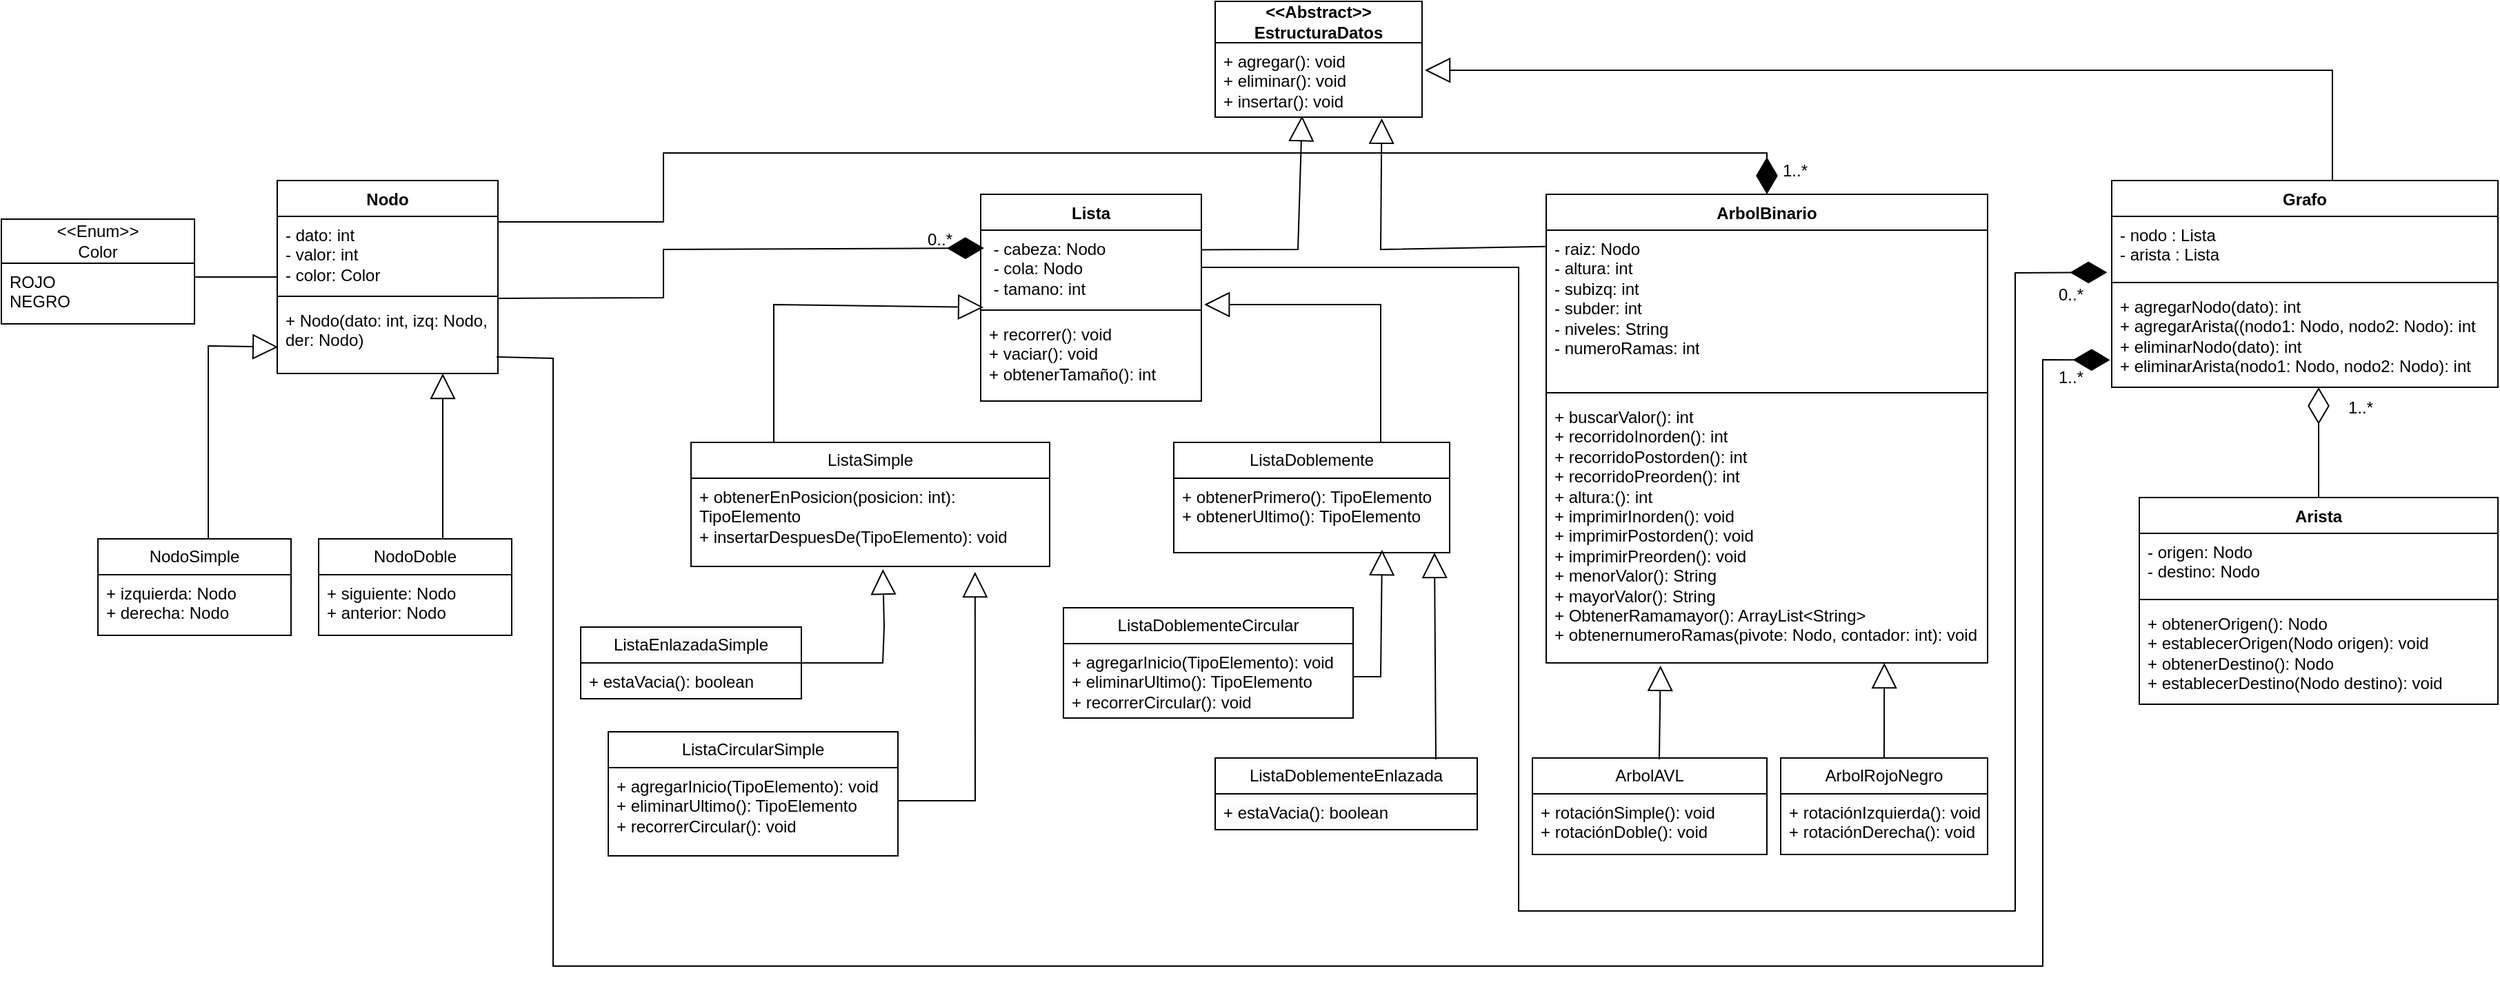 <mxfile version="24.7.6">
  <diagram name="Página-1" id="nzp0maNSKLGFj3mLDbAg">
    <mxGraphModel dx="1006" dy="409" grid="1" gridSize="10" guides="1" tooltips="1" connect="1" arrows="1" fold="1" page="1" pageScale="1" pageWidth="3300" pageHeight="2339" math="0" shadow="0">
      <root>
        <mxCell id="0" />
        <mxCell id="1" parent="0" />
        <mxCell id="IBeA-qBod7ERNYGKycNB-1" value="&lt;div&gt;&lt;span lang=&quot;es&quot; class=&quot;BxUVEf ILfuVd&quot;&gt;&lt;span class=&quot;hgKElc&quot;&gt;&lt;b&gt;&amp;lt;&lt;/b&gt;&lt;/span&gt;&lt;/span&gt;&lt;span lang=&quot;es&quot; class=&quot;BxUVEf ILfuVd&quot;&gt;&lt;span class=&quot;hgKElc&quot;&gt;&lt;b&gt;&amp;lt;Abstract&lt;/b&gt;&lt;/span&gt;&lt;/span&gt;&lt;span lang=&quot;es&quot; class=&quot;BxUVEf ILfuVd&quot;&gt;&lt;span class=&quot;hgKElc&quot;&gt;&lt;b&gt;&amp;gt;&lt;/b&gt;&lt;/span&gt;&lt;/span&gt;&lt;span lang=&quot;es&quot; class=&quot;BxUVEf ILfuVd&quot;&gt;&lt;span class=&quot;hgKElc&quot;&gt;&lt;b&gt;&amp;gt;&lt;/b&gt;&lt;/span&gt;&lt;/span&gt;&lt;/div&gt;&lt;div&gt;&lt;b&gt;EstructuraDatos&lt;/b&gt;&lt;/div&gt;" style="swimlane;fontStyle=0;childLayout=stackLayout;horizontal=1;startSize=30;fillColor=none;horizontalStack=0;resizeParent=1;resizeParentMax=0;resizeLast=0;collapsible=1;marginBottom=0;whiteSpace=wrap;html=1;" parent="1" vertex="1">
          <mxGeometry x="1200" y="20" width="150" height="84" as="geometry" />
        </mxCell>
        <mxCell id="IBeA-qBod7ERNYGKycNB-4" value="+ agregar(): void&lt;br&gt;+ eliminar(): void&lt;br&gt;+ insertar(): void" style="text;strokeColor=none;fillColor=none;align=left;verticalAlign=top;spacingLeft=4;spacingRight=4;overflow=hidden;rotatable=0;points=[[0,0.5],[1,0.5]];portConstraint=eastwest;whiteSpace=wrap;html=1;" parent="IBeA-qBod7ERNYGKycNB-1" vertex="1">
          <mxGeometry y="30" width="150" height="54" as="geometry" />
        </mxCell>
        <mxCell id="IBeA-qBod7ERNYGKycNB-6" value="ArbolBinario" style="swimlane;fontStyle=1;align=center;verticalAlign=top;childLayout=stackLayout;horizontal=1;startSize=26;horizontalStack=0;resizeParent=1;resizeParentMax=0;resizeLast=0;collapsible=1;marginBottom=0;whiteSpace=wrap;html=1;" parent="1" vertex="1">
          <mxGeometry x="1440" y="160" width="320" height="340" as="geometry" />
        </mxCell>
        <mxCell id="IBeA-qBod7ERNYGKycNB-7" value="- raiz: Nodo&lt;br&gt;- altura: int&lt;br&gt;- subizq: int&lt;br&gt;- subder: int&lt;br&gt;- niveles: String&lt;br&gt;- numeroRamas: int" style="text;strokeColor=none;fillColor=none;align=left;verticalAlign=top;spacingLeft=4;spacingRight=4;overflow=hidden;rotatable=0;points=[[0,0.5],[1,0.5]];portConstraint=eastwest;whiteSpace=wrap;html=1;" parent="IBeA-qBod7ERNYGKycNB-6" vertex="1">
          <mxGeometry y="26" width="320" height="114" as="geometry" />
        </mxCell>
        <mxCell id="IBeA-qBod7ERNYGKycNB-8" value="" style="line;strokeWidth=1;fillColor=none;align=left;verticalAlign=middle;spacingTop=-1;spacingLeft=3;spacingRight=3;rotatable=0;labelPosition=right;points=[];portConstraint=eastwest;strokeColor=inherit;" parent="IBeA-qBod7ERNYGKycNB-6" vertex="1">
          <mxGeometry y="140" width="320" height="8" as="geometry" />
        </mxCell>
        <mxCell id="IBeA-qBod7ERNYGKycNB-9" value="+ buscarValor(): int&lt;br&gt;+ recorridoInorden(): int&lt;br&gt;+ recorridoPostorden(): int&lt;br&gt;+ recorridoPreorden(): int&lt;br&gt;+ altura:(): int&lt;br&gt;+ imprimirInorden(): void&lt;br&gt;+ imprimirPostorden(): void&lt;br&gt;+ imprimirPreorden(): void&lt;br&gt;&lt;div&gt;+ menorValor(): String&lt;br&gt;+ mayorValor(): String&lt;br&gt;+ ObtenerRamamayor(): ArrayList&amp;lt;String&amp;gt;&lt;br&gt;+ obtenernumeroRamas(pivote: Nodo, contador: int): void&lt;br&gt;&lt;br&gt;&lt;/div&gt;" style="text;strokeColor=none;fillColor=none;align=left;verticalAlign=top;spacingLeft=4;spacingRight=4;overflow=hidden;rotatable=0;points=[[0,0.5],[1,0.5]];portConstraint=eastwest;whiteSpace=wrap;html=1;" parent="IBeA-qBod7ERNYGKycNB-6" vertex="1">
          <mxGeometry y="148" width="320" height="192" as="geometry" />
        </mxCell>
        <mxCell id="IBeA-qBod7ERNYGKycNB-10" value="Lista" style="swimlane;fontStyle=1;align=center;verticalAlign=top;childLayout=stackLayout;horizontal=1;startSize=26;horizontalStack=0;resizeParent=1;resizeParentMax=0;resizeLast=0;collapsible=1;marginBottom=0;whiteSpace=wrap;html=1;" parent="1" vertex="1">
          <mxGeometry x="1030" y="160" width="160" height="150" as="geometry" />
        </mxCell>
        <mxCell id="IBeA-qBod7ERNYGKycNB-11" value="&amp;nbsp;- cabeza: Nodo&lt;br&gt;&lt;div&gt;&amp;nbsp;- cola: Nodo&amp;nbsp;&lt;/div&gt;&lt;div&gt;&amp;nbsp;- tamano: int&amp;nbsp; &lt;/div&gt;" style="text;strokeColor=none;fillColor=none;align=left;verticalAlign=top;spacingLeft=4;spacingRight=4;overflow=hidden;rotatable=0;points=[[0,0.5],[1,0.5]];portConstraint=eastwest;whiteSpace=wrap;html=1;" parent="IBeA-qBod7ERNYGKycNB-10" vertex="1">
          <mxGeometry y="26" width="160" height="54" as="geometry" />
        </mxCell>
        <mxCell id="IBeA-qBod7ERNYGKycNB-12" value="" style="line;strokeWidth=1;fillColor=none;align=left;verticalAlign=middle;spacingTop=-1;spacingLeft=3;spacingRight=3;rotatable=0;labelPosition=right;points=[];portConstraint=eastwest;strokeColor=inherit;" parent="IBeA-qBod7ERNYGKycNB-10" vertex="1">
          <mxGeometry y="80" width="160" height="8" as="geometry" />
        </mxCell>
        <mxCell id="IBeA-qBod7ERNYGKycNB-13" value="+ recorrer(): void&lt;br&gt;+ vaciar(): void&lt;br&gt;+ obtenerTamaño(): int" style="text;strokeColor=none;fillColor=none;align=left;verticalAlign=top;spacingLeft=4;spacingRight=4;overflow=hidden;rotatable=0;points=[[0,0.5],[1,0.5]];portConstraint=eastwest;whiteSpace=wrap;html=1;" parent="IBeA-qBod7ERNYGKycNB-10" vertex="1">
          <mxGeometry y="88" width="160" height="62" as="geometry" />
        </mxCell>
        <mxCell id="IBeA-qBod7ERNYGKycNB-27" value="ListaDoblemente" style="swimlane;fontStyle=0;childLayout=stackLayout;horizontal=1;startSize=26;fillColor=none;horizontalStack=0;resizeParent=1;resizeParentMax=0;resizeLast=0;collapsible=1;marginBottom=0;whiteSpace=wrap;html=1;" parent="1" vertex="1">
          <mxGeometry x="1170" y="340" width="200" height="80" as="geometry" />
        </mxCell>
        <mxCell id="IBeA-qBod7ERNYGKycNB-30" value="+ obtenerPrimero(): TipoElemento&lt;br&gt;+ obtenerUltimo(): TipoElemento" style="text;strokeColor=none;fillColor=none;align=left;verticalAlign=top;spacingLeft=4;spacingRight=4;overflow=hidden;rotatable=0;points=[[0,0.5],[1,0.5]];portConstraint=eastwest;whiteSpace=wrap;html=1;" parent="IBeA-qBod7ERNYGKycNB-27" vertex="1">
          <mxGeometry y="26" width="200" height="54" as="geometry" />
        </mxCell>
        <mxCell id="IBeA-qBod7ERNYGKycNB-31" value="ListaSimple" style="swimlane;fontStyle=0;childLayout=stackLayout;horizontal=1;startSize=26;fillColor=none;horizontalStack=0;resizeParent=1;resizeParentMax=0;resizeLast=0;collapsible=1;marginBottom=0;whiteSpace=wrap;html=1;" parent="1" vertex="1">
          <mxGeometry x="820" y="340" width="260" height="90" as="geometry" />
        </mxCell>
        <mxCell id="IBeA-qBod7ERNYGKycNB-34" value="+ obtenerEnPosicion(posicion: int): TipoElemento&lt;br&gt;+ insertarDespuesDe(TipoElemento): void&amp;nbsp;&amp;nbsp; " style="text;strokeColor=none;fillColor=none;align=left;verticalAlign=top;spacingLeft=4;spacingRight=4;overflow=hidden;rotatable=0;points=[[0,0.5],[1,0.5]];portConstraint=eastwest;whiteSpace=wrap;html=1;" parent="IBeA-qBod7ERNYGKycNB-31" vertex="1">
          <mxGeometry y="26" width="260" height="64" as="geometry" />
        </mxCell>
        <mxCell id="IBeA-qBod7ERNYGKycNB-55" value="ListaDoblementeEnlazada" style="swimlane;fontStyle=0;childLayout=stackLayout;horizontal=1;startSize=26;fillColor=none;horizontalStack=0;resizeParent=1;resizeParentMax=0;resizeLast=0;collapsible=1;marginBottom=0;whiteSpace=wrap;html=1;" parent="1" vertex="1">
          <mxGeometry x="1200" y="569" width="190" height="52" as="geometry" />
        </mxCell>
        <mxCell id="IBeA-qBod7ERNYGKycNB-58" value="&lt;span style=&quot;color: rgb(0, 0, 0); font-family: Helvetica; font-size: 12px; font-style: normal; font-variant-ligatures: normal; font-variant-caps: normal; font-weight: 400; letter-spacing: normal; orphans: 2; text-align: left; text-indent: 0px; text-transform: none; widows: 2; word-spacing: 0px; -webkit-text-stroke-width: 0px; white-space: nowrap; background-color: rgb(251, 251, 251); text-decoration-thickness: initial; text-decoration-style: initial; text-decoration-color: initial; display: inline !important; float: none;&quot;&gt;+ estaVacia(): boolean&lt;/span&gt;" style="text;strokeColor=none;fillColor=none;align=left;verticalAlign=top;spacingLeft=4;spacingRight=4;overflow=hidden;rotatable=0;points=[[0,0.5],[1,0.5]];portConstraint=eastwest;whiteSpace=wrap;html=1;" parent="IBeA-qBod7ERNYGKycNB-55" vertex="1">
          <mxGeometry y="26" width="190" height="26" as="geometry" />
        </mxCell>
        <mxCell id="IBeA-qBod7ERNYGKycNB-59" value="&lt;span style=&quot;color: rgb(0, 0, 0); font-family: Helvetica; font-size: 12px; font-style: normal; font-variant-ligatures: normal; font-variant-caps: normal; letter-spacing: normal; text-align: center; text-indent: 0px; text-transform: none; word-spacing: 0px; -webkit-text-stroke-width: 0px; white-space: nowrap; background-color: rgb(251, 251, 251); text-decoration-thickness: initial; text-decoration-style: initial; text-decoration-color: initial; display: inline !important; float: none;&quot;&gt;ListaEnlazadaSimple&lt;/span&gt;" style="swimlane;fontStyle=0;childLayout=stackLayout;horizontal=1;startSize=26;fillColor=none;horizontalStack=0;resizeParent=1;resizeParentMax=0;resizeLast=0;collapsible=1;marginBottom=0;whiteSpace=wrap;html=1;" parent="1" vertex="1">
          <mxGeometry x="740" y="474" width="160" height="52" as="geometry" />
        </mxCell>
        <mxCell id="IBeA-qBod7ERNYGKycNB-62" value="+ estaVacia(): boolean&amp;nbsp;&amp;nbsp; " style="text;strokeColor=none;fillColor=none;align=left;verticalAlign=top;spacingLeft=4;spacingRight=4;overflow=hidden;rotatable=0;points=[[0,0.5],[1,0.5]];portConstraint=eastwest;whiteSpace=wrap;html=1;" parent="IBeA-qBod7ERNYGKycNB-59" vertex="1">
          <mxGeometry y="26" width="160" height="26" as="geometry" />
        </mxCell>
        <mxCell id="IBeA-qBod7ERNYGKycNB-63" value="ListaCircularSimple" style="swimlane;fontStyle=0;childLayout=stackLayout;horizontal=1;startSize=26;fillColor=none;horizontalStack=0;resizeParent=1;resizeParentMax=0;resizeLast=0;collapsible=1;marginBottom=0;whiteSpace=wrap;html=1;" parent="1" vertex="1">
          <mxGeometry x="760" y="550" width="210" height="90" as="geometry" />
        </mxCell>
        <mxCell id="IBeA-qBod7ERNYGKycNB-66" value="+ agregarInicio(TipoElemento): void &lt;br&gt;+ eliminarUltimo(): TipoElemento &lt;br&gt;+ recorrerCircular(): void&amp;nbsp; " style="text;strokeColor=none;fillColor=none;align=left;verticalAlign=top;spacingLeft=4;spacingRight=4;overflow=hidden;rotatable=0;points=[[0,0.5],[1,0.5]];portConstraint=eastwest;whiteSpace=wrap;html=1;" parent="IBeA-qBod7ERNYGKycNB-63" vertex="1">
          <mxGeometry y="26" width="210" height="64" as="geometry" />
        </mxCell>
        <mxCell id="IBeA-qBod7ERNYGKycNB-67" value="ListaDoblementeCircular" style="swimlane;fontStyle=0;childLayout=stackLayout;horizontal=1;startSize=26;fillColor=none;horizontalStack=0;resizeParent=1;resizeParentMax=0;resizeLast=0;collapsible=1;marginBottom=0;whiteSpace=wrap;html=1;" parent="1" vertex="1">
          <mxGeometry x="1090" y="460" width="210" height="80" as="geometry" />
        </mxCell>
        <mxCell id="IBeA-qBod7ERNYGKycNB-70" value="&lt;span style=&quot;color: rgb(0, 0, 0); font-family: Helvetica; font-size: 12px; font-style: normal; font-variant-ligatures: normal; font-variant-caps: normal; font-weight: 400; letter-spacing: normal; orphans: 2; text-align: left; text-indent: 0px; text-transform: none; widows: 2; word-spacing: 0px; -webkit-text-stroke-width: 0px; white-space: nowrap; background-color: rgb(251, 251, 251); text-decoration-thickness: initial; text-decoration-style: initial; text-decoration-color: initial; display: inline !important; float: none;&quot;&gt;&lt;/span&gt;+ agregarInicio(TipoElemento): void &lt;br&gt;+ eliminarUltimo(): TipoElemento &lt;br&gt;+ recorrerCircular(): void&amp;nbsp;&amp;nbsp; " style="text;strokeColor=none;fillColor=none;align=left;verticalAlign=top;spacingLeft=4;spacingRight=4;overflow=hidden;rotatable=0;points=[[0,0.5],[1,0.5]];portConstraint=eastwest;whiteSpace=wrap;html=1;" parent="IBeA-qBod7ERNYGKycNB-67" vertex="1">
          <mxGeometry y="26" width="210" height="54" as="geometry" />
        </mxCell>
        <mxCell id="IBeA-qBod7ERNYGKycNB-71" value="" style="endArrow=block;endSize=16;endFill=0;html=1;rounded=0;exitX=1;exitY=0.5;exitDx=0;exitDy=0;entryX=0.535;entryY=1.031;entryDx=0;entryDy=0;entryPerimeter=0;" parent="1" source="IBeA-qBod7ERNYGKycNB-59" target="IBeA-qBod7ERNYGKycNB-34" edge="1">
          <mxGeometry width="160" relative="1" as="geometry">
            <mxPoint x="1060" y="500" as="sourcePoint" />
            <mxPoint x="1220" y="500" as="targetPoint" />
            <Array as="points">
              <mxPoint x="959" y="500" />
              <mxPoint x="960" y="474" />
            </Array>
          </mxGeometry>
        </mxCell>
        <mxCell id="IBeA-qBod7ERNYGKycNB-72" value="" style="endArrow=block;endSize=16;endFill=0;html=1;rounded=0;entryX=0.792;entryY=1.063;entryDx=0;entryDy=0;entryPerimeter=0;exitX=1;exitY=0.375;exitDx=0;exitDy=0;exitPerimeter=0;" parent="1" target="IBeA-qBod7ERNYGKycNB-34" edge="1" source="IBeA-qBod7ERNYGKycNB-66">
          <mxGeometry width="160" relative="1" as="geometry">
            <mxPoint x="970" y="595" as="sourcePoint" />
            <mxPoint x="1220" y="500" as="targetPoint" />
            <Array as="points">
              <mxPoint x="1026" y="600" />
            </Array>
          </mxGeometry>
        </mxCell>
        <mxCell id="IBeA-qBod7ERNYGKycNB-74" value="" style="endArrow=block;endSize=16;endFill=0;html=1;rounded=0;entryX=0.755;entryY=0.963;entryDx=0;entryDy=0;entryPerimeter=0;" parent="1" target="IBeA-qBod7ERNYGKycNB-30" edge="1">
          <mxGeometry width="160" relative="1" as="geometry">
            <mxPoint x="1300" y="510" as="sourcePoint" />
            <mxPoint x="1400" y="310" as="targetPoint" />
            <Array as="points">
              <mxPoint x="1320" y="510" />
            </Array>
          </mxGeometry>
        </mxCell>
        <mxCell id="IBeA-qBod7ERNYGKycNB-76" value="" style="endArrow=block;endSize=16;endFill=0;html=1;rounded=0;" parent="1" edge="1">
          <mxGeometry width="160" relative="1" as="geometry">
            <mxPoint x="1360" y="570" as="sourcePoint" />
            <mxPoint x="1359" y="420" as="targetPoint" />
          </mxGeometry>
        </mxCell>
        <mxCell id="IBeA-qBod7ERNYGKycNB-77" value="" style="endArrow=block;endSize=16;endFill=0;html=1;rounded=0;entryX=1.013;entryY=1;entryDx=0;entryDy=0;entryPerimeter=0;exitX=0.75;exitY=0;exitDx=0;exitDy=0;" parent="1" source="IBeA-qBod7ERNYGKycNB-27" target="IBeA-qBod7ERNYGKycNB-11" edge="1">
          <mxGeometry width="160" relative="1" as="geometry">
            <mxPoint x="1320" y="330" as="sourcePoint" />
            <mxPoint x="1420" y="230" as="targetPoint" />
            <Array as="points">
              <mxPoint x="1320" y="240" />
            </Array>
          </mxGeometry>
        </mxCell>
        <mxCell id="IBeA-qBod7ERNYGKycNB-78" value="" style="endArrow=block;endSize=16;endFill=0;html=1;rounded=0;entryX=0.013;entryY=0.25;entryDx=0;entryDy=0;entryPerimeter=0;" parent="1" target="IBeA-qBod7ERNYGKycNB-12" edge="1">
          <mxGeometry width="160" relative="1" as="geometry">
            <mxPoint x="880" y="340" as="sourcePoint" />
            <mxPoint x="1420" y="230" as="targetPoint" />
            <Array as="points">
              <mxPoint x="880" y="240" />
            </Array>
          </mxGeometry>
        </mxCell>
        <mxCell id="IBeA-qBod7ERNYGKycNB-79" value="" style="endArrow=block;endSize=16;endFill=0;html=1;rounded=0;exitX=1.001;exitY=0.263;exitDx=0;exitDy=0;exitPerimeter=0;" parent="1" source="IBeA-qBod7ERNYGKycNB-11" edge="1">
          <mxGeometry width="160" relative="1" as="geometry">
            <mxPoint x="1140" y="250" as="sourcePoint" />
            <mxPoint x="1263" y="103" as="targetPoint" />
            <Array as="points">
              <mxPoint x="1260" y="200" />
            </Array>
          </mxGeometry>
        </mxCell>
        <mxCell id="IBeA-qBod7ERNYGKycNB-80" value="" style="endArrow=block;endSize=16;endFill=0;html=1;rounded=0;exitX=-0.002;exitY=0.104;exitDx=0;exitDy=0;exitPerimeter=0;entryX=0.805;entryY=1.016;entryDx=0;entryDy=0;entryPerimeter=0;" parent="1" source="IBeA-qBod7ERNYGKycNB-7" target="IBeA-qBod7ERNYGKycNB-4" edge="1">
          <mxGeometry width="160" relative="1" as="geometry">
            <mxPoint x="1430" y="250" as="sourcePoint" />
            <mxPoint x="1320" y="110" as="targetPoint" />
            <Array as="points">
              <mxPoint x="1320" y="200" />
            </Array>
          </mxGeometry>
        </mxCell>
        <mxCell id="IBeA-qBod7ERNYGKycNB-82" value="Grafo" style="swimlane;fontStyle=1;align=center;verticalAlign=top;childLayout=stackLayout;horizontal=1;startSize=26;horizontalStack=0;resizeParent=1;resizeParentMax=0;resizeLast=0;collapsible=1;marginBottom=0;whiteSpace=wrap;html=1;" parent="1" vertex="1">
          <mxGeometry x="1850" y="150" width="280" height="150" as="geometry" />
        </mxCell>
        <mxCell id="IBeA-qBod7ERNYGKycNB-83" value="- nodo : Lista&lt;br&gt;- arista : Lista" style="text;strokeColor=none;fillColor=none;align=left;verticalAlign=top;spacingLeft=4;spacingRight=4;overflow=hidden;rotatable=0;points=[[0,0.5],[1,0.5]];portConstraint=eastwest;whiteSpace=wrap;html=1;" parent="IBeA-qBod7ERNYGKycNB-82" vertex="1">
          <mxGeometry y="26" width="280" height="44" as="geometry" />
        </mxCell>
        <mxCell id="IBeA-qBod7ERNYGKycNB-84" value="" style="line;strokeWidth=1;fillColor=none;align=left;verticalAlign=middle;spacingTop=-1;spacingLeft=3;spacingRight=3;rotatable=0;labelPosition=right;points=[];portConstraint=eastwest;strokeColor=inherit;" parent="IBeA-qBod7ERNYGKycNB-82" vertex="1">
          <mxGeometry y="70" width="280" height="8" as="geometry" />
        </mxCell>
        <mxCell id="IBeA-qBod7ERNYGKycNB-85" value="+ agregarNodo(dato): int&lt;br&gt;+ agregarArista((nodo1: Nodo, nodo2: Nodo): int&lt;br&gt;+ eliminarNodo(dato): int&lt;br&gt;+ eliminarArista(nodo1: Nodo, nodo2: Nodo): int" style="text;strokeColor=none;fillColor=none;align=left;verticalAlign=top;spacingLeft=4;spacingRight=4;overflow=hidden;rotatable=0;points=[[0,0.5],[1,0.5]];portConstraint=eastwest;whiteSpace=wrap;html=1;" parent="IBeA-qBod7ERNYGKycNB-82" vertex="1">
          <mxGeometry y="78" width="280" height="72" as="geometry" />
        </mxCell>
        <mxCell id="IBeA-qBod7ERNYGKycNB-86" value="Arista" style="swimlane;fontStyle=1;align=center;verticalAlign=top;childLayout=stackLayout;horizontal=1;startSize=26;horizontalStack=0;resizeParent=1;resizeParentMax=0;resizeLast=0;collapsible=1;marginBottom=0;whiteSpace=wrap;html=1;" parent="1" vertex="1">
          <mxGeometry x="1870" y="380" width="260" height="150" as="geometry" />
        </mxCell>
        <mxCell id="IBeA-qBod7ERNYGKycNB-87" value="- origen: Nodo&lt;br&gt;- destino: Nodo&amp;nbsp; " style="text;strokeColor=none;fillColor=none;align=left;verticalAlign=top;spacingLeft=4;spacingRight=4;overflow=hidden;rotatable=0;points=[[0,0.5],[1,0.5]];portConstraint=eastwest;whiteSpace=wrap;html=1;" parent="IBeA-qBod7ERNYGKycNB-86" vertex="1">
          <mxGeometry y="26" width="260" height="44" as="geometry" />
        </mxCell>
        <mxCell id="IBeA-qBod7ERNYGKycNB-88" value="" style="line;strokeWidth=1;fillColor=none;align=left;verticalAlign=middle;spacingTop=-1;spacingLeft=3;spacingRight=3;rotatable=0;labelPosition=right;points=[];portConstraint=eastwest;strokeColor=inherit;" parent="IBeA-qBod7ERNYGKycNB-86" vertex="1">
          <mxGeometry y="70" width="260" height="8" as="geometry" />
        </mxCell>
        <mxCell id="IBeA-qBod7ERNYGKycNB-89" value="+ obtenerOrigen(): Nodo&amp;nbsp;&amp;nbsp;&amp;nbsp;&amp;nbsp;&amp;nbsp; &amp;nbsp;&lt;br&gt;+ establecerOrigen(Nodo origen): void&lt;br&gt;+ obtenerDestino(): Nodo &amp;nbsp;&lt;br&gt;+ establecerDestino(Nodo destino): void" style="text;strokeColor=none;fillColor=none;align=left;verticalAlign=top;spacingLeft=4;spacingRight=4;overflow=hidden;rotatable=0;points=[[0,0.5],[1,0.5]];portConstraint=eastwest;whiteSpace=wrap;html=1;" parent="IBeA-qBod7ERNYGKycNB-86" vertex="1">
          <mxGeometry y="78" width="260" height="72" as="geometry" />
        </mxCell>
        <mxCell id="IBeA-qBod7ERNYGKycNB-90" value="" style="endArrow=diamondThin;endFill=0;endSize=24;html=1;rounded=0;exitX=0.5;exitY=0;exitDx=0;exitDy=0;" parent="1" source="IBeA-qBod7ERNYGKycNB-86" edge="1">
          <mxGeometry width="160" relative="1" as="geometry">
            <mxPoint x="1970" y="310" as="sourcePoint" />
            <mxPoint x="2000" y="300" as="targetPoint" />
          </mxGeometry>
        </mxCell>
        <mxCell id="IBeA-qBod7ERNYGKycNB-91" value="" style="endArrow=block;endSize=16;endFill=0;html=1;rounded=0;" parent="1" edge="1">
          <mxGeometry width="160" relative="1" as="geometry">
            <mxPoint x="2010" y="150" as="sourcePoint" />
            <mxPoint x="1352" y="70" as="targetPoint" />
            <Array as="points">
              <mxPoint x="2010" y="70" />
            </Array>
          </mxGeometry>
        </mxCell>
        <mxCell id="IBeA-qBod7ERNYGKycNB-93" value="Nodo" style="swimlane;fontStyle=1;align=center;verticalAlign=top;childLayout=stackLayout;horizontal=1;startSize=26;horizontalStack=0;resizeParent=1;resizeParentMax=0;resizeLast=0;collapsible=1;marginBottom=0;whiteSpace=wrap;html=1;" parent="1" vertex="1">
          <mxGeometry x="520" y="150" width="160" height="140" as="geometry" />
        </mxCell>
        <mxCell id="IBeA-qBod7ERNYGKycNB-94" value="- dato: int &lt;br&gt;- valor: int&lt;br&gt;- color: Color&lt;div&gt;&lt;br/&gt;&lt;/div&gt;" style="text;strokeColor=none;fillColor=none;align=left;verticalAlign=top;spacingLeft=4;spacingRight=4;overflow=hidden;rotatable=0;points=[[0,0.5],[1,0.5]];portConstraint=eastwest;whiteSpace=wrap;html=1;" parent="IBeA-qBod7ERNYGKycNB-93" vertex="1">
          <mxGeometry y="26" width="160" height="54" as="geometry" />
        </mxCell>
        <mxCell id="IBeA-qBod7ERNYGKycNB-95" value="" style="line;strokeWidth=1;fillColor=none;align=left;verticalAlign=middle;spacingTop=-1;spacingLeft=3;spacingRight=3;rotatable=0;labelPosition=right;points=[];portConstraint=eastwest;strokeColor=inherit;" parent="IBeA-qBod7ERNYGKycNB-93" vertex="1">
          <mxGeometry y="80" width="160" height="8" as="geometry" />
        </mxCell>
        <mxCell id="IBeA-qBod7ERNYGKycNB-96" value="+ Nodo(dato: int, izq: Nodo, der: Nodo)&lt;div&gt;&lt;br/&gt;&lt;/div&gt;" style="text;strokeColor=none;fillColor=none;align=left;verticalAlign=top;spacingLeft=4;spacingRight=4;overflow=hidden;rotatable=0;points=[[0,0.5],[1,0.5]];portConstraint=eastwest;whiteSpace=wrap;html=1;" parent="IBeA-qBod7ERNYGKycNB-93" vertex="1">
          <mxGeometry y="88" width="160" height="52" as="geometry" />
        </mxCell>
        <mxCell id="IBeA-qBod7ERNYGKycNB-105" value="&lt;div&gt;&lt;span lang=&quot;es&quot; class=&quot;BxUVEf ILfuVd&quot;&gt;&lt;span class=&quot;hgKElc&quot;&gt;&amp;lt;&lt;/span&gt;&lt;/span&gt;&lt;span lang=&quot;es&quot; class=&quot;BxUVEf ILfuVd&quot;&gt;&lt;span class=&quot;hgKElc&quot;&gt;&amp;lt;Enum&lt;/span&gt;&lt;/span&gt;&lt;span lang=&quot;es&quot; class=&quot;BxUVEf ILfuVd&quot;&gt;&lt;span class=&quot;hgKElc&quot;&gt;&amp;gt;&lt;/span&gt;&lt;/span&gt;&lt;span lang=&quot;es&quot; class=&quot;BxUVEf ILfuVd&quot;&gt;&lt;span class=&quot;hgKElc&quot;&gt;&amp;gt;&lt;/span&gt;&lt;/span&gt;&lt;/div&gt;&lt;span lang=&quot;es&quot; class=&quot;BxUVEf ILfuVd&quot;&gt;&lt;span class=&quot;hgKElc&quot;&gt;Color&lt;/span&gt;&lt;/span&gt;" style="swimlane;fontStyle=0;childLayout=stackLayout;horizontal=1;startSize=32;fillColor=none;horizontalStack=0;resizeParent=1;resizeParentMax=0;resizeLast=0;collapsible=1;marginBottom=0;whiteSpace=wrap;html=1;" parent="1" vertex="1">
          <mxGeometry x="320" y="178" width="140" height="76" as="geometry" />
        </mxCell>
        <mxCell id="IBeA-qBod7ERNYGKycNB-106" value="&lt;div&gt;ROJO&lt;/div&gt;&lt;div&gt;NEGRO&lt;br&gt;&lt;/div&gt;" style="text;strokeColor=none;fillColor=none;align=left;verticalAlign=top;spacingLeft=4;spacingRight=4;overflow=hidden;rotatable=0;points=[[0,0.5],[1,0.5]];portConstraint=eastwest;whiteSpace=wrap;html=1;" parent="IBeA-qBod7ERNYGKycNB-105" vertex="1">
          <mxGeometry y="32" width="140" height="44" as="geometry" />
        </mxCell>
        <mxCell id="IBeA-qBod7ERNYGKycNB-109" value="" style="endArrow=none;html=1;rounded=0;entryX=0;entryY=0.815;entryDx=0;entryDy=0;entryPerimeter=0;" parent="1" target="IBeA-qBod7ERNYGKycNB-94" edge="1">
          <mxGeometry width="50" height="50" relative="1" as="geometry">
            <mxPoint x="460" y="220" as="sourcePoint" />
            <mxPoint x="520" y="230" as="targetPoint" />
            <Array as="points" />
          </mxGeometry>
        </mxCell>
        <mxCell id="IBeA-qBod7ERNYGKycNB-110" value="" style="endArrow=diamondThin;endFill=1;endSize=24;html=1;rounded=0;entryX=0.015;entryY=0.241;entryDx=0;entryDy=0;entryPerimeter=0;exitX=0.997;exitY=1.101;exitDx=0;exitDy=0;exitPerimeter=0;" parent="1" source="IBeA-qBod7ERNYGKycNB-94" target="IBeA-qBod7ERNYGKycNB-11" edge="1">
          <mxGeometry width="160" relative="1" as="geometry">
            <mxPoint x="540" y="280" as="sourcePoint" />
            <mxPoint x="700" y="280" as="targetPoint" />
            <Array as="points">
              <mxPoint x="800" y="235" />
              <mxPoint x="800" y="200" />
            </Array>
          </mxGeometry>
        </mxCell>
        <mxCell id="IBeA-qBod7ERNYGKycNB-112" value="" style="endArrow=diamondThin;endFill=1;endSize=24;html=1;rounded=0;" parent="1" edge="1">
          <mxGeometry width="160" relative="1" as="geometry">
            <mxPoint x="680" y="180" as="sourcePoint" />
            <mxPoint x="1600" y="160" as="targetPoint" />
            <Array as="points">
              <mxPoint x="800" y="180" />
              <mxPoint x="800" y="130" />
              <mxPoint x="1600" y="130" />
            </Array>
          </mxGeometry>
        </mxCell>
        <mxCell id="IBeA-qBod7ERNYGKycNB-113" value="NodoDoble" style="swimlane;fontStyle=0;childLayout=stackLayout;horizontal=1;startSize=26;fillColor=none;horizontalStack=0;resizeParent=1;resizeParentMax=0;resizeLast=0;collapsible=1;marginBottom=0;whiteSpace=wrap;html=1;" parent="1" vertex="1">
          <mxGeometry x="550" y="410" width="140" height="70" as="geometry" />
        </mxCell>
        <mxCell id="IBeA-qBod7ERNYGKycNB-114" value="+ siguiente: Nodo&lt;br&gt;+ anterior: Nodo" style="text;strokeColor=none;fillColor=none;align=left;verticalAlign=top;spacingLeft=4;spacingRight=4;overflow=hidden;rotatable=0;points=[[0,0.5],[1,0.5]];portConstraint=eastwest;whiteSpace=wrap;html=1;" parent="IBeA-qBod7ERNYGKycNB-113" vertex="1">
          <mxGeometry y="26" width="140" height="44" as="geometry" />
        </mxCell>
        <mxCell id="IBeA-qBod7ERNYGKycNB-117" value="NodoSimple" style="swimlane;fontStyle=0;childLayout=stackLayout;horizontal=1;startSize=26;fillColor=none;horizontalStack=0;resizeParent=1;resizeParentMax=0;resizeLast=0;collapsible=1;marginBottom=0;whiteSpace=wrap;html=1;" parent="1" vertex="1">
          <mxGeometry x="390" y="410" width="140" height="70" as="geometry" />
        </mxCell>
        <mxCell id="IBeA-qBod7ERNYGKycNB-120" value="+ izquierda: Nodo&lt;br&gt;+ derecha: Nodo" style="text;strokeColor=none;fillColor=none;align=left;verticalAlign=top;spacingLeft=4;spacingRight=4;overflow=hidden;rotatable=0;points=[[0,0.5],[1,0.5]];portConstraint=eastwest;whiteSpace=wrap;html=1;" parent="IBeA-qBod7ERNYGKycNB-117" vertex="1">
          <mxGeometry y="26" width="140" height="44" as="geometry" />
        </mxCell>
        <mxCell id="IBeA-qBod7ERNYGKycNB-122" value="" style="endArrow=block;endSize=16;endFill=0;html=1;rounded=0;entryX=0.75;entryY=1;entryDx=0;entryDy=0;" parent="1" target="IBeA-qBod7ERNYGKycNB-93" edge="1">
          <mxGeometry width="160" relative="1" as="geometry">
            <mxPoint x="640" y="410" as="sourcePoint" />
            <mxPoint x="470" y="380" as="targetPoint" />
          </mxGeometry>
        </mxCell>
        <mxCell id="IBeA-qBod7ERNYGKycNB-123" value="" style="endArrow=block;endSize=16;endFill=0;html=1;rounded=0;entryX=0.004;entryY=0.631;entryDx=0;entryDy=0;entryPerimeter=0;" parent="1" target="IBeA-qBod7ERNYGKycNB-96" edge="1">
          <mxGeometry width="160" relative="1" as="geometry">
            <mxPoint x="470" y="410" as="sourcePoint" />
            <mxPoint x="540" y="370" as="targetPoint" />
            <Array as="points">
              <mxPoint x="470" y="270" />
            </Array>
          </mxGeometry>
        </mxCell>
        <mxCell id="IBeA-qBod7ERNYGKycNB-124" value="" style="endArrow=diamondThin;endFill=1;endSize=24;html=1;rounded=0;exitX=1;exitY=0.5;exitDx=0;exitDy=0;entryX=-0.012;entryY=0.924;entryDx=0;entryDy=0;entryPerimeter=0;" parent="1" source="IBeA-qBod7ERNYGKycNB-11" target="IBeA-qBod7ERNYGKycNB-83" edge="1">
          <mxGeometry width="160" relative="1" as="geometry">
            <mxPoint x="1080" y="310" as="sourcePoint" />
            <mxPoint x="1840" y="520" as="targetPoint" />
            <Array as="points">
              <mxPoint x="1420" y="213" />
              <mxPoint x="1420" y="680" />
              <mxPoint x="1590" y="680" />
              <mxPoint x="1780" y="680" />
              <mxPoint x="1780" y="450" />
              <mxPoint x="1780" y="217" />
            </Array>
          </mxGeometry>
        </mxCell>
        <mxCell id="IBeA-qBod7ERNYGKycNB-125" value="" style="endArrow=diamondThin;endFill=1;endSize=24;html=1;rounded=0;exitX=0.994;exitY=0.769;exitDx=0;exitDy=0;exitPerimeter=0;entryX=-0.004;entryY=0.725;entryDx=0;entryDy=0;entryPerimeter=0;" parent="1" source="IBeA-qBod7ERNYGKycNB-96" target="IBeA-qBod7ERNYGKycNB-85" edge="1">
          <mxGeometry width="160" relative="1" as="geometry">
            <mxPoint x="620" y="340" as="sourcePoint" />
            <mxPoint x="1800" y="720" as="targetPoint" />
            <Array as="points">
              <mxPoint x="720" y="279" />
              <mxPoint x="720" y="720" />
              <mxPoint x="1800" y="720" />
              <mxPoint x="1800" y="280" />
            </Array>
          </mxGeometry>
        </mxCell>
        <mxCell id="IBeA-qBod7ERNYGKycNB-126" value="1..*" style="text;html=1;align=center;verticalAlign=middle;resizable=0;points=[];autosize=1;strokeColor=none;fillColor=none;" parent="1" vertex="1">
          <mxGeometry x="1800" y="278" width="40" height="30" as="geometry" />
        </mxCell>
        <mxCell id="IBeA-qBod7ERNYGKycNB-127" value="0..*" style="text;html=1;align=center;verticalAlign=middle;resizable=0;points=[];autosize=1;strokeColor=none;fillColor=none;" parent="1" vertex="1">
          <mxGeometry x="1800" y="218" width="40" height="30" as="geometry" />
        </mxCell>
        <mxCell id="IBeA-qBod7ERNYGKycNB-128" value="1..*" style="text;html=1;align=center;verticalAlign=middle;resizable=0;points=[];autosize=1;strokeColor=none;fillColor=none;" parent="1" vertex="1">
          <mxGeometry x="1600" y="128" width="40" height="30" as="geometry" />
        </mxCell>
        <mxCell id="IBeA-qBod7ERNYGKycNB-129" value="0..*" style="text;html=1;align=center;verticalAlign=middle;resizable=0;points=[];autosize=1;strokeColor=none;fillColor=none;" parent="1" vertex="1">
          <mxGeometry x="980" y="178" width="40" height="30" as="geometry" />
        </mxCell>
        <mxCell id="IBeA-qBod7ERNYGKycNB-138" value="1..*" style="text;html=1;align=center;verticalAlign=middle;resizable=0;points=[];autosize=1;strokeColor=none;fillColor=none;" parent="1" vertex="1">
          <mxGeometry x="2010" y="300" width="40" height="30" as="geometry" />
        </mxCell>
        <mxCell id="bUAnHqxPPhnKvM_vE2kB-10" value="ArbolAVL" style="swimlane;fontStyle=0;childLayout=stackLayout;horizontal=1;startSize=26;fillColor=none;horizontalStack=0;resizeParent=1;resizeParentMax=0;resizeLast=0;collapsible=1;marginBottom=0;whiteSpace=wrap;html=1;" vertex="1" parent="1">
          <mxGeometry x="1430" y="569" width="170" height="70" as="geometry" />
        </mxCell>
        <mxCell id="bUAnHqxPPhnKvM_vE2kB-13" value="&lt;code&gt;&lt;font face=&quot;Helvetica&quot;&gt;+ rotaciónSimple(): void&lt;br&gt;+ rotaciónDoble(): void&lt;/font&gt;&lt;/code&gt;" style="text;strokeColor=none;fillColor=none;align=left;verticalAlign=top;spacingLeft=4;spacingRight=4;overflow=hidden;rotatable=0;points=[[0,0.5],[1,0.5]];portConstraint=eastwest;whiteSpace=wrap;html=1;" vertex="1" parent="bUAnHqxPPhnKvM_vE2kB-10">
          <mxGeometry y="26" width="170" height="44" as="geometry" />
        </mxCell>
        <mxCell id="bUAnHqxPPhnKvM_vE2kB-14" value="ArbolRojoNegro" style="swimlane;fontStyle=0;childLayout=stackLayout;horizontal=1;startSize=26;fillColor=none;horizontalStack=0;resizeParent=1;resizeParentMax=0;resizeLast=0;collapsible=1;marginBottom=0;whiteSpace=wrap;html=1;" vertex="1" parent="1">
          <mxGeometry x="1610" y="569" width="150" height="70" as="geometry" />
        </mxCell>
        <mxCell id="bUAnHqxPPhnKvM_vE2kB-17" value="+ rotaciónIzquierda(): void&lt;br&gt;+ rotaciónDerecha(): void" style="text;strokeColor=none;fillColor=none;align=left;verticalAlign=top;spacingLeft=4;spacingRight=4;overflow=hidden;rotatable=0;points=[[0,0.5],[1,0.5]];portConstraint=eastwest;whiteSpace=wrap;html=1;" vertex="1" parent="bUAnHqxPPhnKvM_vE2kB-14">
          <mxGeometry y="26" width="150" height="44" as="geometry" />
        </mxCell>
        <mxCell id="bUAnHqxPPhnKvM_vE2kB-18" value="" style="endArrow=block;endSize=16;endFill=0;html=1;rounded=0;exitX=0.5;exitY=0;exitDx=0;exitDy=0;entryX=0.766;entryY=1;entryDx=0;entryDy=0;entryPerimeter=0;" edge="1" parent="1" source="bUAnHqxPPhnKvM_vE2kB-14" target="IBeA-qBod7ERNYGKycNB-9">
          <mxGeometry width="160" relative="1" as="geometry">
            <mxPoint x="1480" y="550" as="sourcePoint" />
            <mxPoint x="1686" y="502" as="targetPoint" />
          </mxGeometry>
        </mxCell>
        <mxCell id="bUAnHqxPPhnKvM_vE2kB-19" value="" style="endArrow=block;endSize=16;endFill=0;html=1;rounded=0;exitX=0.541;exitY=0.014;exitDx=0;exitDy=0;exitPerimeter=0;entryX=0.259;entryY=1.01;entryDx=0;entryDy=0;entryPerimeter=0;" edge="1" parent="1" source="bUAnHqxPPhnKvM_vE2kB-10" target="IBeA-qBod7ERNYGKycNB-9">
          <mxGeometry width="160" relative="1" as="geometry">
            <mxPoint x="1480" y="550" as="sourcePoint" />
            <mxPoint x="1522" y="512" as="targetPoint" />
          </mxGeometry>
        </mxCell>
      </root>
    </mxGraphModel>
  </diagram>
</mxfile>
